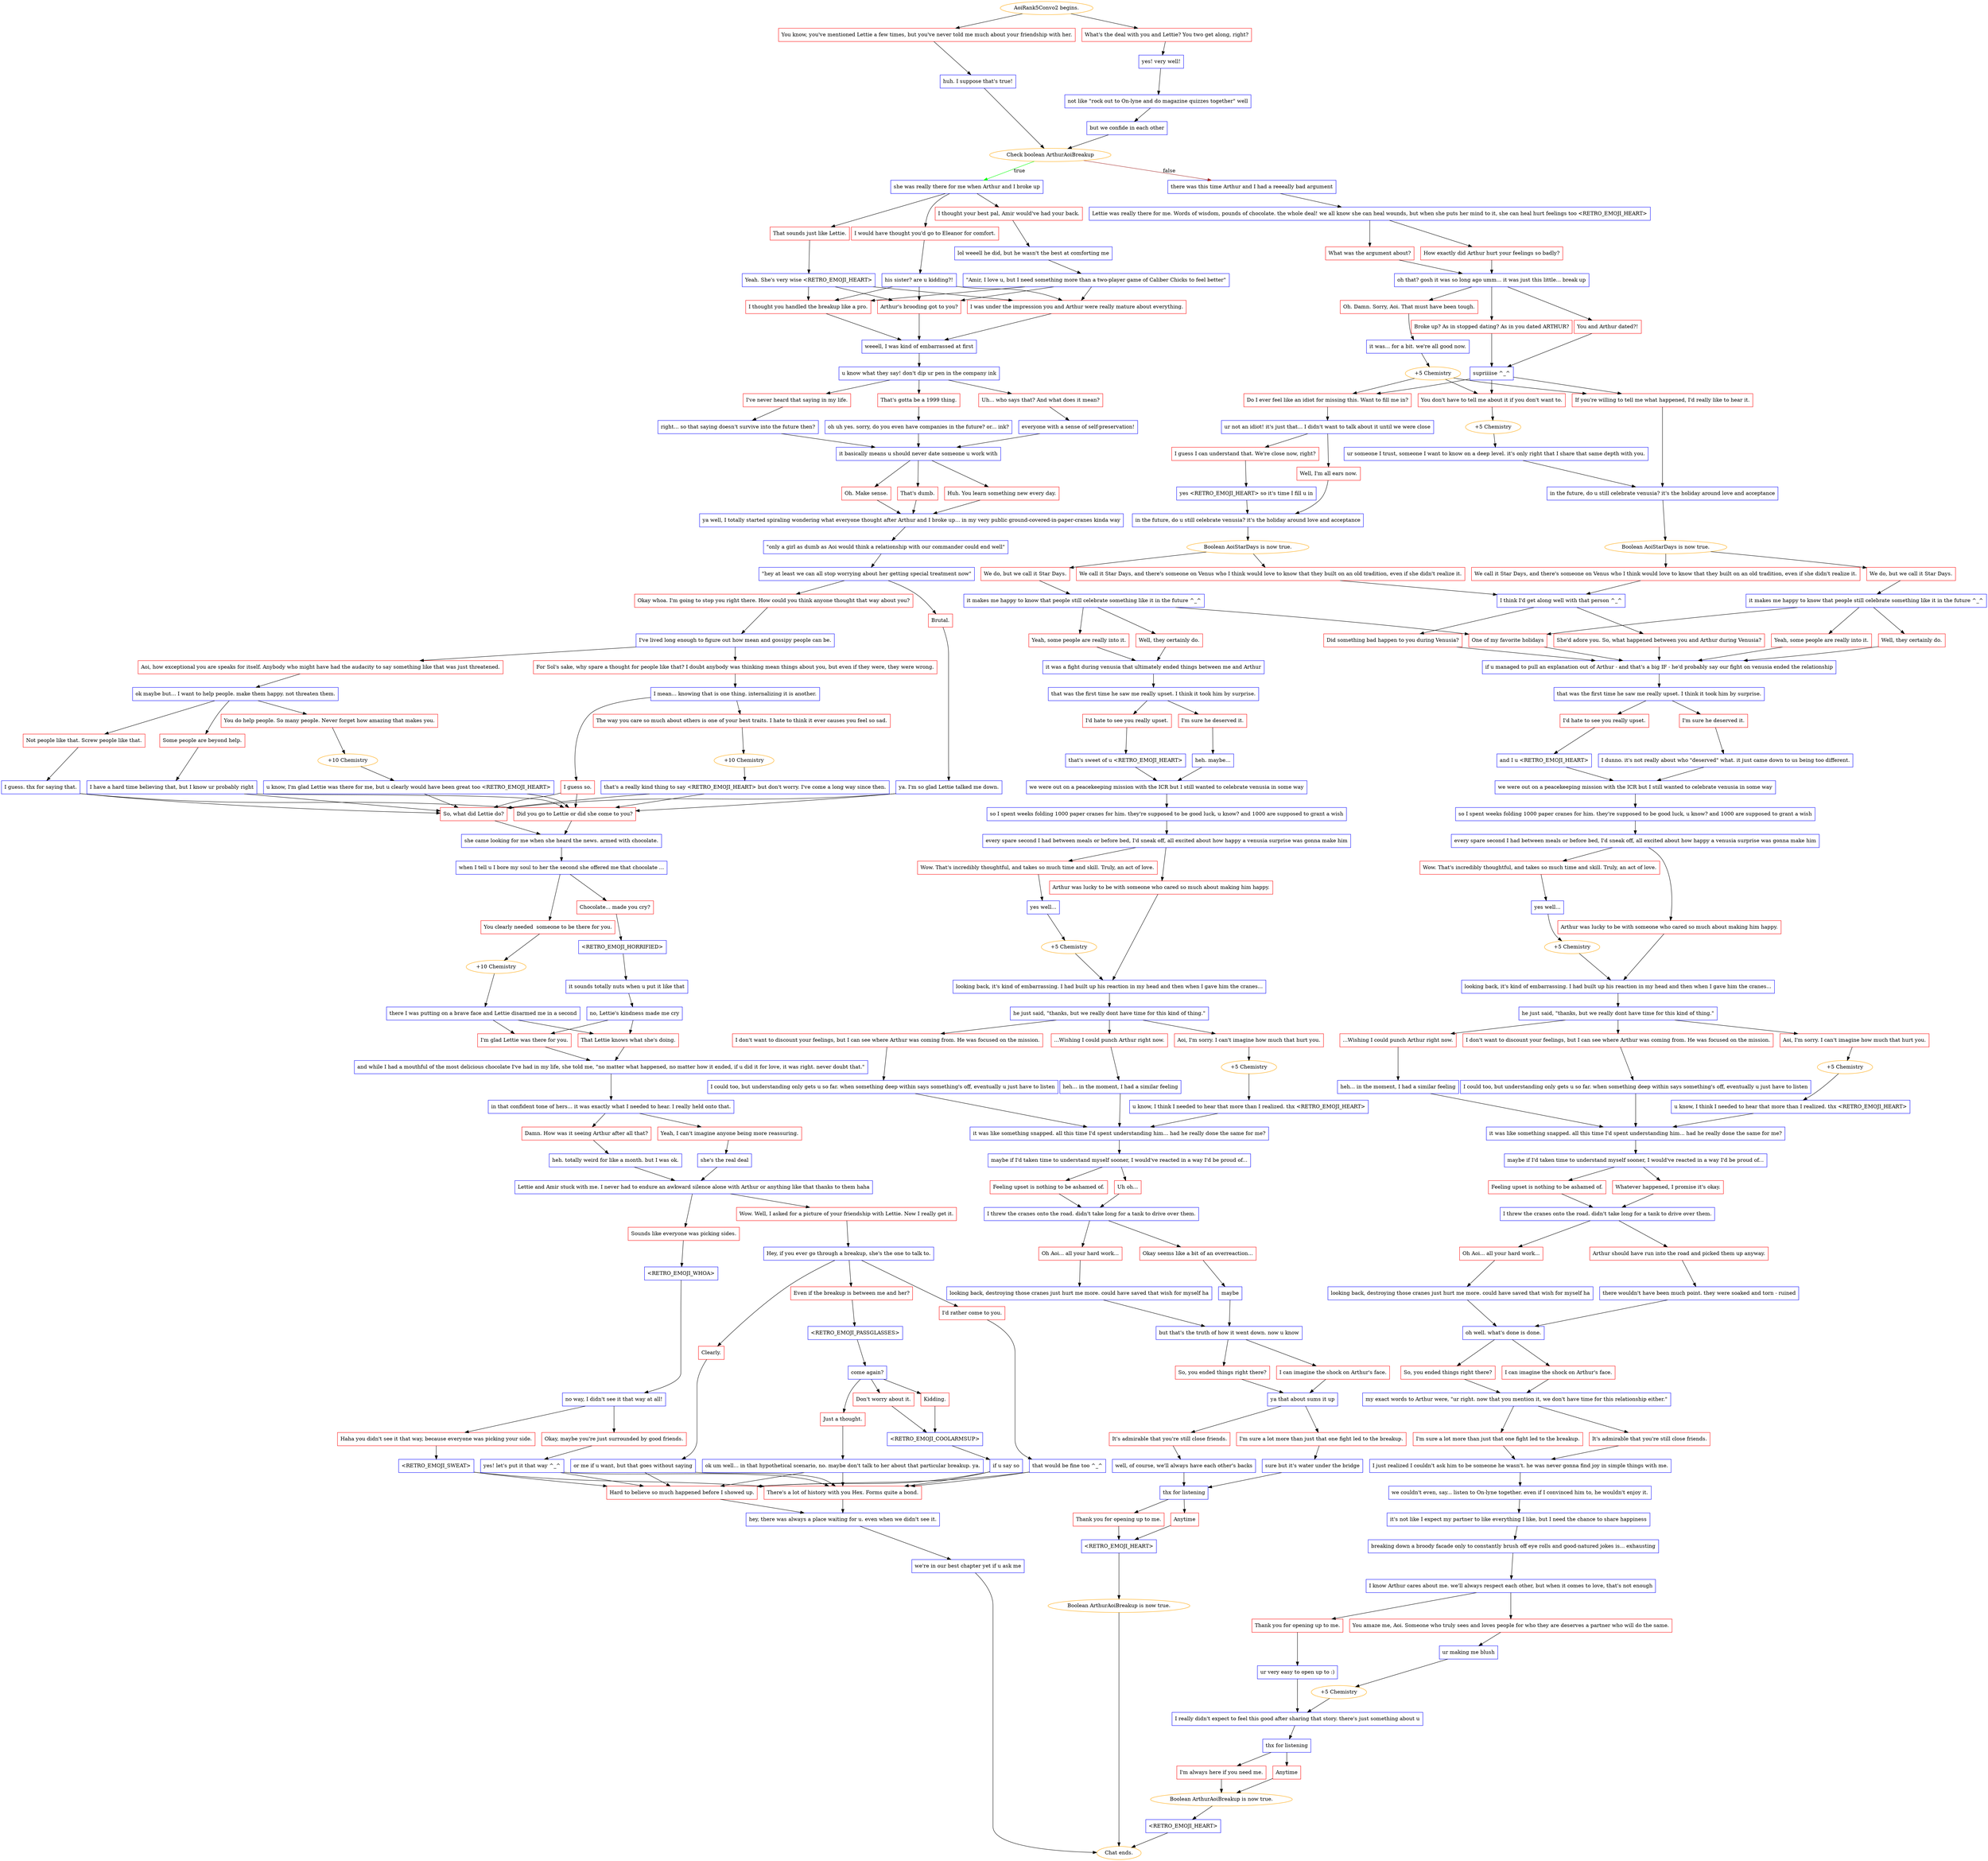 digraph {
	"AoiRank5Convo2 begins." [color=orange];
		"AoiRank5Convo2 begins." -> j3541958629;
		"AoiRank5Convo2 begins." -> j2377487089;
	j3541958629 [label="You know, you've mentioned Lettie a few times, but you've never told me much about your friendship with her.",shape=box,color=red];
		j3541958629 -> j82945976;
	j2377487089 [label="What's the deal with you and Lettie? You two get along, right?",shape=box,color=red];
		j2377487089 -> j663108331;
	j82945976 [label="huh. I suppose that's true!",shape=box,color=blue];
		j82945976 -> j3878575433;
	j663108331 [label="yes! very well!",shape=box,color=blue];
		j663108331 -> j771148642;
	j3878575433 [label="Check boolean ArthurAoiBreakup",color=orange];
		j3878575433 -> j2057776486 [label=true,color=green];
		j3878575433 -> j3121249741 [label=false,color=brown];
	j771148642 [label="not like \"rock out to On-lyne and do magazine quizzes together\" well",shape=box,color=blue];
		j771148642 -> j439101588;
	j2057776486 [label="she was really there for me when Arthur and I broke up",shape=box,color=blue];
		j2057776486 -> j82132329;
		j2057776486 -> j3712774028;
		j2057776486 -> j2003210222;
	j3121249741 [label="there was this time Arthur and I had a reeeally bad argument",shape=box,color=blue];
		j3121249741 -> j2631567581;
	j439101588 [label="but we confide in each other",shape=box,color=blue];
		j439101588 -> j3878575433;
	j82132329 [label="I would have thought you'd go to Eleanor for comfort.",shape=box,color=red];
		j82132329 -> j233771513;
	j3712774028 [label="I thought your best pal, Amir would've had your back.",shape=box,color=red];
		j3712774028 -> j3113368007;
	j2003210222 [label="That sounds just like Lettie.",shape=box,color=red];
		j2003210222 -> j1165205302;
	j2631567581 [label="Lettie was really there for me. Words of wisdom, pounds of chocolate. the whole deal! we all know she can heal wounds, but when she puts her mind to it, she can heal hurt feelings too <RETRO_EMOJI_HEART>",shape=box,color=blue];
		j2631567581 -> j1295317082;
		j2631567581 -> j2772131851;
	j233771513 [label="his sister? are u kidding?!",shape=box,color=blue];
		j233771513 -> j4132265516;
		j233771513 -> j3256788763;
		j233771513 -> j786119624;
	j3113368007 [label="lol weeell he did, but he wasn't the best at comforting me",shape=box,color=blue];
		j3113368007 -> j135344543;
	j1165205302 [label="Yeah. She's very wise <RETRO_EMOJI_HEART>",shape=box,color=blue];
		j1165205302 -> j4132265516;
		j1165205302 -> j3256788763;
		j1165205302 -> j786119624;
	j1295317082 [label="What was the argument about?",shape=box,color=red];
		j1295317082 -> j2309496365;
	j2772131851 [label="How exactly did Arthur hurt your feelings so badly?",shape=box,color=red];
		j2772131851 -> j2309496365;
	j4132265516 [label="Arthur's brooding got to you?",shape=box,color=red];
		j4132265516 -> j3798122394;
	j3256788763 [label="I thought you handled the breakup like a pro.",shape=box,color=red];
		j3256788763 -> j3798122394;
	j786119624 [label="I was under the impression you and Arthur were really mature about everything.",shape=box,color=red];
		j786119624 -> j3798122394;
	j135344543 [label="\"Amir, I love u, but I need something more than a two-player game of Caliber Chicks to feel better\"",shape=box,color=blue];
		j135344543 -> j4132265516;
		j135344543 -> j3256788763;
		j135344543 -> j786119624;
	j2309496365 [label="oh that? gosh it was so long ago umm... it was just this little... break up",shape=box,color=blue];
		j2309496365 -> j915016309;
		j2309496365 -> j3043008709;
		j2309496365 -> j3435775381;
	j3798122394 [label="weeell, I was kind of embarrassed at first",shape=box,color=blue];
		j3798122394 -> j2702400879;
	j915016309 [label="You and Arthur dated?!",shape=box,color=red];
		j915016309 -> j1422623855;
	j3043008709 [label="Broke up? As in stopped dating? As in you dated ARTHUR?",shape=box,color=red];
		j3043008709 -> j1422623855;
	j3435775381 [label="Oh. Damn. Sorry, Aoi. That must have been tough.",shape=box,color=red];
		j3435775381 -> j2540438518;
	j2702400879 [label="u know what they say! don't dip ur pen in the company ink",shape=box,color=blue];
		j2702400879 -> j3843254089;
		j2702400879 -> j2556284826;
		j2702400879 -> j4246096855;
	j1422623855 [label="supriiiise ^_^",shape=box,color=blue];
		j1422623855 -> j614834253;
		j1422623855 -> j1920801128;
		j1422623855 -> j3460790678;
	j2540438518 [label="it was... for a bit. we're all good now.",shape=box,color=blue];
		j2540438518 -> j4253216978;
	j3843254089 [label="I've never heard that saying in my life.",shape=box,color=red];
		j3843254089 -> j3429259270;
	j2556284826 [label="That's gotta be a 1999 thing.",shape=box,color=red];
		j2556284826 -> j3483719124;
	j4246096855 [label="Uh... who says that? And what does it mean?",shape=box,color=red];
		j4246096855 -> j1313067671;
	j614834253 [label="You don't have to tell me about it if you don't want to.",shape=box,color=red];
		j614834253 -> j3695049378;
	j1920801128 [label="If you're willing to tell me what happened, I'd really like to hear it.",shape=box,color=red];
		j1920801128 -> j1863686678;
	j3460790678 [label="Do I ever feel like an idiot for missing this. Want to fill me in?",shape=box,color=red];
		j3460790678 -> j3573645355;
	j4253216978 [label="+5 Chemistry",color=orange];
		j4253216978 -> j614834253;
		j4253216978 -> j1920801128;
		j4253216978 -> j3460790678;
	j3429259270 [label="right... so that saying doesn't survive into the future then?",shape=box,color=blue];
		j3429259270 -> j1264707244;
	j3483719124 [label="oh uh yes. sorry, do you even have companies in the future? or... ink?",shape=box,color=blue];
		j3483719124 -> j1264707244;
	j1313067671 [label="everyone with a sense of self-preservation!",shape=box,color=blue];
		j1313067671 -> j1264707244;
	j3695049378 [label="+5 Chemistry",color=orange];
		j3695049378 -> j3978566744;
	j1863686678 [label="in the future, do u still celebrate venusia? it's the holiday around love and acceptance",shape=box,color=blue];
		j1863686678 -> j4226856760;
	j3573645355 [label="ur not an idiot! it's just that... I didn't want to talk about it until we were close",shape=box,color=blue];
		j3573645355 -> j553739757;
		j3573645355 -> j3018946817;
	j1264707244 [label="it basically means u should never date someone u work with",shape=box,color=blue];
		j1264707244 -> j2484651349;
		j1264707244 -> j2539880733;
		j1264707244 -> j1159911952;
	j3978566744 [label="ur someone I trust, someone I want to know on a deep level. it's only right that I share that same depth with you.",shape=box,color=blue];
		j3978566744 -> j1863686678;
	j4226856760 [label="Boolean AoiStarDays is now true.",color=orange];
		j4226856760 -> j1788708980;
		j4226856760 -> j293792118;
	j553739757 [label="Well, I'm all ears now.",shape=box,color=red];
		j553739757 -> j2813561681;
	j3018946817 [label="I guess I can understand that. We're close now, right?",shape=box,color=red];
		j3018946817 -> j316532617;
	j2484651349 [label="Oh. Make sense.",shape=box,color=red];
		j2484651349 -> j2202642370;
	j2539880733 [label="That's dumb.",shape=box,color=red];
		j2539880733 -> j2202642370;
	j1159911952 [label="Huh. You learn something new every day.",shape=box,color=red];
		j1159911952 -> j2202642370;
	j1788708980 [label="We do, but we call it Star Days.",shape=box,color=red];
		j1788708980 -> j805010610;
	j293792118 [label="We call it Star Days, and there's someone on Venus who I think would love to know that they built on an old tradition, even if she didn't realize it.",shape=box,color=red];
		j293792118 -> j4168309754;
	j2813561681 [label="in the future, do u still celebrate venusia? it's the holiday around love and acceptance",shape=box,color=blue];
		j2813561681 -> j3431366332;
	j316532617 [label="yes <RETRO_EMOJI_HEART> so it's time I fill u in",shape=box,color=blue];
		j316532617 -> j2813561681;
	j2202642370 [label="ya well, I totally started spiraling wondering what everyone thought after Arthur and I broke up... in my very public ground-covered-in-paper-cranes kinda way",shape=box,color=blue];
		j2202642370 -> j796019742;
	j805010610 [label="it makes me happy to know that people still celebrate something like it in the future ^_^",shape=box,color=blue];
		j805010610 -> j971780509;
		j805010610 -> j1303744766;
		j805010610 -> j3583638144;
	j4168309754 [label="I think I'd get along well with that person ^_^",shape=box,color=blue];
		j4168309754 -> j2901823386;
		j4168309754 -> j3736072170;
	j3431366332 [label="Boolean AoiStarDays is now true.",color=orange];
		j3431366332 -> j3203482708;
		j3431366332 -> j59521919;
	j796019742 [label="\"only a girl as dumb as Aoi would think a relationship with our commander could end well\"",shape=box,color=blue];
		j796019742 -> j636330940;
	j971780509 [label="Well, they certainly do.",shape=box,color=red];
		j971780509 -> j108512879;
	j1303744766 [label="Yeah, some people are really into it.",shape=box,color=red];
		j1303744766 -> j108512879;
	j3583638144 [label="One of my favorite holidays",shape=box,color=red];
		j3583638144 -> j108512879;
	j2901823386 [label="She'd adore you. So, what happened between you and Arthur during Venusia?",shape=box,color=red];
		j2901823386 -> j108512879;
	j3736072170 [label="Did something bad happen to you during Venusia?",shape=box,color=red];
		j3736072170 -> j108512879;
	j3203482708 [label="We call it Star Days, and there's someone on Venus who I think would love to know that they built on an old tradition, even if she didn't realize it.",shape=box,color=red];
		j3203482708 -> j4168309754;
	j59521919 [label="We do, but we call it Star Days.",shape=box,color=red];
		j59521919 -> j1647021663;
	j636330940 [label="\"hey at least we can all stop worrying about her getting special treatment now\"",shape=box,color=blue];
		j636330940 -> j1189026508;
		j636330940 -> j2432389759;
	j108512879 [label="if u managed to pull an explanation out of Arthur - and that's a big IF - he'd probably say our fight on venusia ended the relationship",shape=box,color=blue];
		j108512879 -> j3631284176;
	j1647021663 [label="it makes me happy to know that people still celebrate something like it in the future ^_^",shape=box,color=blue];
		j1647021663 -> j3583638144;
		j1647021663 -> j2369994744;
		j1647021663 -> j2945863483;
	j1189026508 [label="Okay whoa. I'm going to stop you right there. How could you think anyone thought that way about you?",shape=box,color=red];
		j1189026508 -> j1837145314;
	j2432389759 [label="Brutal.",shape=box,color=red];
		j2432389759 -> j3178848474;
	j3631284176 [label="that was the first time he saw me really upset. I think it took him by surprise.",shape=box,color=blue];
		j3631284176 -> j2653589413;
		j3631284176 -> j4239742666;
	j2369994744 [label="Yeah, some people are really into it.",shape=box,color=red];
		j2369994744 -> j689168145;
	j2945863483 [label="Well, they certainly do.",shape=box,color=red];
		j2945863483 -> j689168145;
	j1837145314 [label="I've lived long enough to figure out how mean and gossipy people can be.",shape=box,color=blue];
		j1837145314 -> j2875052045;
		j1837145314 -> j1928286256;
	j3178848474 [label="ya. I'm so glad Lettie talked me down.",shape=box,color=blue];
		j3178848474 -> j72326577;
		j3178848474 -> j3170042767;
	j2653589413 [label="I'd hate to see you really upset.",shape=box,color=red];
		j2653589413 -> j1171783190;
	j4239742666 [label="I'm sure he deserved it.",shape=box,color=red];
		j4239742666 -> j2694291768;
	j689168145 [label="it was a fight during venusia that ultimately ended things between me and Arthur",shape=box,color=blue];
		j689168145 -> j970397239;
	j2875052045 [label="For Sol's sake, why spare a thought for people like that? I doubt anybody was thinking mean things about you, but even if they were, they were wrong.",shape=box,color=red];
		j2875052045 -> j498254438;
	j1928286256 [label="Aoi, how exceptional you are speaks for itself. Anybody who might have had the audacity to say something like that was just threatened.",shape=box,color=red];
		j1928286256 -> j442873512;
	j72326577 [label="Did you go to Lettie or did she come to you?",shape=box,color=red];
		j72326577 -> j2107221964;
	j3170042767 [label="So, what did Lettie do?",shape=box,color=red];
		j3170042767 -> j2107221964;
	j1171783190 [label="and I u <RETRO_EMOJI_HEART>",shape=box,color=blue];
		j1171783190 -> j451351052;
	j2694291768 [label="I dunno. it's not really about who \"deserved\" what. it just came down to us being too different.",shape=box,color=blue];
		j2694291768 -> j451351052;
	j970397239 [label="that was the first time he saw me really upset. I think it took him by surprise.",shape=box,color=blue];
		j970397239 -> j2111969140;
		j970397239 -> j3350661725;
	j498254438 [label="I mean... knowing that is one thing. internalizing it is another.",shape=box,color=blue];
		j498254438 -> j1738330121;
		j498254438 -> j872970951;
	j442873512 [label="ok maybe but... I want to help people. make them happy. not threaten them.",shape=box,color=blue];
		j442873512 -> j192449190;
		j442873512 -> j18343645;
		j442873512 -> j4191699566;
	j2107221964 [label="she came looking for me when she heard the news. armed with chocolate.",shape=box,color=blue];
		j2107221964 -> j4142594715;
	j451351052 [label="we were out on a peacekeeping mission with the ICR but I still wanted to celebrate venusia in some way",shape=box,color=blue];
		j451351052 -> j282149533;
	j2111969140 [label="I'd hate to see you really upset.",shape=box,color=red];
		j2111969140 -> j3974150156;
	j3350661725 [label="I'm sure he deserved it.",shape=box,color=red];
		j3350661725 -> j3037208379;
	j1738330121 [label="The way you care so much about others is one of your best traits. I hate to think it ever causes you feel so sad.",shape=box,color=red];
		j1738330121 -> j165079588;
	j872970951 [label="I guess so.",shape=box,color=red];
		j872970951 -> j72326577;
		j872970951 -> j3170042767;
	j192449190 [label="Not people like that. Screw people like that.",shape=box,color=red];
		j192449190 -> j4172193130;
	j18343645 [label="Some people are beyond help.",shape=box,color=red];
		j18343645 -> j945603628;
	j4191699566 [label="You do help people. So many people. Never forget how amazing that makes you.",shape=box,color=red];
		j4191699566 -> j3332905110;
	j4142594715 [label="when I tell u I bore my soul to her the second she offered me that chocolate ...",shape=box,color=blue];
		j4142594715 -> j4137849191;
		j4142594715 -> j1918098458;
	j282149533 [label="so I spent weeks folding 1000 paper cranes for him. they're supposed to be good luck, u know? and 1000 are supposed to grant a wish",shape=box,color=blue];
		j282149533 -> j857073001;
	j3974150156 [label="that's sweet of u <RETRO_EMOJI_HEART>",shape=box,color=blue];
		j3974150156 -> j218106618;
	j3037208379 [label="heh. maybe...",shape=box,color=blue];
		j3037208379 -> j218106618;
	j165079588 [label="+10 Chemistry",color=orange];
		j165079588 -> j4043969393;
	j4172193130 [label="I guess. thx for saying that.",shape=box,color=blue];
		j4172193130 -> j72326577;
		j4172193130 -> j3170042767;
	j945603628 [label="I have a hard time believing that, but I know ur probably right",shape=box,color=blue];
		j945603628 -> j72326577;
		j945603628 -> j3170042767;
	j3332905110 [label="+10 Chemistry",color=orange];
		j3332905110 -> j4197795853;
	j4137849191 [label="You clearly needed  someone to be there for you.",shape=box,color=red];
		j4137849191 -> j1905680488;
	j1918098458 [label="Chocolate... made you cry?",shape=box,color=red];
		j1918098458 -> j3434361892;
	j857073001 [label="every spare second I had between meals or before bed, I'd sneak off, all excited about how happy a venusia surprise was gonna make him",shape=box,color=blue];
		j857073001 -> j166652819;
		j857073001 -> j2305651276;
	j218106618 [label="we were out on a peacekeeping mission with the ICR but I still wanted to celebrate venusia in some way",shape=box,color=blue];
		j218106618 -> j3859026197;
	j4043969393 [label="that's a really kind thing to say <RETRO_EMOJI_HEART> but don't worry. I've come a long way since then.",shape=box,color=blue];
		j4043969393 -> j72326577;
		j4043969393 -> j3170042767;
	j4197795853 [label="u know, I'm glad Lettie was there for me, but u clearly would have been great too <RETRO_EMOJI_HEART>",shape=box,color=blue];
		j4197795853 -> j72326577;
		j4197795853 -> j3170042767;
	j1905680488 [label="+10 Chemistry",color=orange];
		j1905680488 -> j405777561;
	j3434361892 [label="<RETRO_EMOJI_HORRIFIED>",shape=box,color=blue];
		j3434361892 -> j2012117617;
	j166652819 [label="Wow. That's incredibly thoughtful, and takes so much time and skill. Truly, an act of love.",shape=box,color=red];
		j166652819 -> j1378909819;
	j2305651276 [label="Arthur was lucky to be with someone who cared so much about making him happy.",shape=box,color=red];
		j2305651276 -> j1939423181;
	j3859026197 [label="so I spent weeks folding 1000 paper cranes for him. they're supposed to be good luck, u know? and 1000 are supposed to grant a wish",shape=box,color=blue];
		j3859026197 -> j628879775;
	j405777561 [label="there I was putting on a brave face and Lettie disarmed me in a second",shape=box,color=blue];
		j405777561 -> j3075388055;
		j405777561 -> j47334135;
	j2012117617 [label="it sounds totally nuts when u put it like that",shape=box,color=blue];
		j2012117617 -> j3755021454;
	j1378909819 [label="yes well...",shape=box,color=blue];
		j1378909819 -> j2115293952;
	j1939423181 [label="looking back, it's kind of embarrassing. I had built up his reaction in my head and then when I gave him the cranes...",shape=box,color=blue];
		j1939423181 -> j1325575065;
	j628879775 [label="every spare second I had between meals or before bed, I'd sneak off, all excited about how happy a venusia surprise was gonna make him",shape=box,color=blue];
		j628879775 -> j4133325933;
		j628879775 -> j3259096222;
	j3075388055 [label="I'm glad Lettie was there for you.",shape=box,color=red];
		j3075388055 -> j4044139455;
	j47334135 [label="That Lettie knows what she's doing.",shape=box,color=red];
		j47334135 -> j4044139455;
	j3755021454 [label="no, Lettie's kindness made me cry",shape=box,color=blue];
		j3755021454 -> j3075388055;
		j3755021454 -> j47334135;
	j2115293952 [label="+5 Chemistry",color=orange];
		j2115293952 -> j1939423181;
	j1325575065 [label="he just said, \"thanks, but we really dont have time for this kind of thing.\"",shape=box,color=blue];
		j1325575065 -> j2692729069;
		j1325575065 -> j268424091;
		j1325575065 -> j1229788920;
	j4133325933 [label="Arthur was lucky to be with someone who cared so much about making him happy.",shape=box,color=red];
		j4133325933 -> j2199246578;
	j3259096222 [label="Wow. That's incredibly thoughtful, and takes so much time and skill. Truly, an act of love.",shape=box,color=red];
		j3259096222 -> j525375676;
	j4044139455 [label="and while I had a mouthful of the most delicious chocolate I've had in my life, she told me, \"no matter what happened, no matter how it ended, if u did it for love, it was right. never doubt that.\"",shape=box,color=blue];
		j4044139455 -> j2276358541;
	j2692729069 [label="...Wishing I could punch Arthur right now.",shape=box,color=red];
		j2692729069 -> j1031857325;
	j268424091 [label="Aoi, I'm sorry. I can't imagine how much that hurt you.",shape=box,color=red];
		j268424091 -> j3512422080;
	j1229788920 [label="I don't want to discount your feelings, but I can see where Arthur was coming from. He was focused on the mission.",shape=box,color=red];
		j1229788920 -> j2455788223;
	j2199246578 [label="looking back, it's kind of embarrassing. I had built up his reaction in my head and then when I gave him the cranes...",shape=box,color=blue];
		j2199246578 -> j828249656;
	j525375676 [label="yes well...",shape=box,color=blue];
		j525375676 -> j3793133733;
	j2276358541 [label="in that confident tone of hers... it was exactly what I needed to hear. I really held onto that.",shape=box,color=blue];
		j2276358541 -> j2825931731;
		j2276358541 -> j452644445;
	j1031857325 [label="heh... in the moment, I had a similar feeling",shape=box,color=blue];
		j1031857325 -> j811033093;
	j3512422080 [label="+5 Chemistry",color=orange];
		j3512422080 -> j4026951581;
	j2455788223 [label="I could too, but understanding only gets u so far. when something deep within says something's off, eventually u just have to listen",shape=box,color=blue];
		j2455788223 -> j811033093;
	j828249656 [label="he just said, \"thanks, but we really dont have time for this kind of thing.\"",shape=box,color=blue];
		j828249656 -> j4192658393;
		j828249656 -> j640607332;
		j828249656 -> j965380186;
	j3793133733 [label="+5 Chemistry",color=orange];
		j3793133733 -> j2199246578;
	j2825931731 [label="Damn. How was it seeing Arthur after all that?",shape=box,color=red];
		j2825931731 -> j1095029271;
	j452644445 [label="Yeah, I can't imagine anyone being more reassuring.",shape=box,color=red];
		j452644445 -> j397859214;
	j811033093 [label="it was like something snapped. all this time I'd spent understanding him... had he really done the same for me?",shape=box,color=blue];
		j811033093 -> j941488892;
	j4026951581 [label="u know, I think I needed to hear that more than I realized. thx <RETRO_EMOJI_HEART>",shape=box,color=blue];
		j4026951581 -> j811033093;
	j4192658393 [label="I don't want to discount your feelings, but I can see where Arthur was coming from. He was focused on the mission.",shape=box,color=red];
		j4192658393 -> j3945663589;
	j640607332 [label="Aoi, I'm sorry. I can't imagine how much that hurt you.",shape=box,color=red];
		j640607332 -> j586362015;
	j965380186 [label="...Wishing I could punch Arthur right now.",shape=box,color=red];
		j965380186 -> j1499470951;
	j1095029271 [label="heh. totally weird for like a month. but I was ok.",shape=box,color=blue];
		j1095029271 -> j1458231772;
	j397859214 [label="she's the real deal",shape=box,color=blue];
		j397859214 -> j1458231772;
	j941488892 [label="maybe if I'd taken time to understand myself sooner, I would've reacted in a way I'd be proud of...",shape=box,color=blue];
		j941488892 -> j3054837966;
		j941488892 -> j2236969624;
	j3945663589 [label="I could too, but understanding only gets u so far. when something deep within says something's off, eventually u just have to listen",shape=box,color=blue];
		j3945663589 -> j3450477878;
	j586362015 [label="+5 Chemistry",color=orange];
		j586362015 -> j1157730710;
	j1499470951 [label="heh... in the moment, I had a similar feeling",shape=box,color=blue];
		j1499470951 -> j3450477878;
	j1458231772 [label="Lettie and Amir stuck with me. I never had to endure an awkward silence alone with Arthur or anything like that thanks to them haha",shape=box,color=blue];
		j1458231772 -> j952940044;
		j1458231772 -> j3223684957;
	j3054837966 [label="Feeling upset is nothing to be ashamed of.",shape=box,color=red];
		j3054837966 -> j4054458349;
	j2236969624 [label="Whatever happened, I promise it's okay.",shape=box,color=red];
		j2236969624 -> j4054458349;
	j3450477878 [label="it was like something snapped. all this time I'd spent understanding him... had he really done the same for me?",shape=box,color=blue];
		j3450477878 -> j1189133703;
	j1157730710 [label="u know, I think I needed to hear that more than I realized. thx <RETRO_EMOJI_HEART>",shape=box,color=blue];
		j1157730710 -> j3450477878;
	j952940044 [label="Wow. Well, I asked for a picture of your friendship with Lettie. Now I really get it.",shape=box,color=red];
		j952940044 -> j3161004896;
	j3223684957 [label="Sounds like everyone was picking sides.",shape=box,color=red];
		j3223684957 -> j874129660;
	j4054458349 [label="I threw the cranes onto the road. didn't take long for a tank to drive over them.",shape=box,color=blue];
		j4054458349 -> j2494960242;
		j4054458349 -> j510211087;
	j1189133703 [label="maybe if I'd taken time to understand myself sooner, I would've reacted in a way I'd be proud of...",shape=box,color=blue];
		j1189133703 -> j3045592181;
		j1189133703 -> j1980787670;
	j3161004896 [label="Hey, if you ever go through a breakup, she's the one to talk to.",shape=box,color=blue];
		j3161004896 -> j2300577787;
		j3161004896 -> j1865145938;
		j3161004896 -> j1451975180;
	j874129660 [label="<RETRO_EMOJI_WHOA>",shape=box,color=blue];
		j874129660 -> j3399603640;
	j2494960242 [label="Oh Aoi... all your hard work...",shape=box,color=red];
		j2494960242 -> j3842594004;
	j510211087 [label="Arthur should have run into the road and picked them up anyway.",shape=box,color=red];
		j510211087 -> j353997204;
	j3045592181 [label="Feeling upset is nothing to be ashamed of.",shape=box,color=red];
		j3045592181 -> j3656464546;
	j1980787670 [label="Uh oh...",shape=box,color=red];
		j1980787670 -> j3656464546;
	j2300577787 [label="Even if the breakup is between me and her?",shape=box,color=red];
		j2300577787 -> j3385550431;
	j1865145938 [label="I'd rather come to you.",shape=box,color=red];
		j1865145938 -> j178678281;
	j1451975180 [label="Clearly.",shape=box,color=red];
		j1451975180 -> j2031530624;
	j3399603640 [label="no way, I didn't see it that way at all!",shape=box,color=blue];
		j3399603640 -> j2372105277;
		j3399603640 -> j1297684433;
	j3842594004 [label="looking back, destroying those cranes just hurt me more. could have saved that wish for myself ha",shape=box,color=blue];
		j3842594004 -> j2900854457;
	j353997204 [label="there wouldn't have been much point. they were soaked and torn - ruined",shape=box,color=blue];
		j353997204 -> j2900854457;
	j3656464546 [label="I threw the cranes onto the road. didn't take long for a tank to drive over them.",shape=box,color=blue];
		j3656464546 -> j1979849840;
		j3656464546 -> j1634690903;
	j3385550431 [label="<RETRO_EMOJI_PASSGLASSES>",shape=box,color=blue];
		j3385550431 -> j3633048155;
	j178678281 [label="that would be fine too ^_^",shape=box,color=blue];
		j178678281 -> j2690471042;
		j178678281 -> j1374280376;
	j2031530624 [label="or me if u want, but that goes without saying",shape=box,color=blue];
		j2031530624 -> j2690471042;
		j2031530624 -> j1374280376;
	j2372105277 [label="Haha you didn't see it that way, because everyone was picking your side.",shape=box,color=red];
		j2372105277 -> j105254869;
	j1297684433 [label="Okay, maybe you're just surrounded by good friends.",shape=box,color=red];
		j1297684433 -> j300555836;
	j2900854457 [label="oh well. what's done is done.",shape=box,color=blue];
		j2900854457 -> j3052735868;
		j2900854457 -> j2840340680;
	j1979849840 [label="Oh Aoi... all your hard work...",shape=box,color=red];
		j1979849840 -> j1914584956;
	j1634690903 [label="Okay seems like a bit of an overreaction...",shape=box,color=red];
		j1634690903 -> j2652957566;
	j3633048155 [label="come again?",shape=box,color=blue];
		j3633048155 -> j3507589942;
		j3633048155 -> j2586196031;
		j3633048155 -> j895013349;
	j2690471042 [label="There's a lot of history with you Hex. Forms quite a bond.",shape=box,color=red];
		j2690471042 -> j2036221963;
	j1374280376 [label="Hard to believe so much happened before I showed up.",shape=box,color=red];
		j1374280376 -> j2036221963;
	j105254869 [label="<RETRO_EMOJI_SWEAT>",shape=box,color=blue];
		j105254869 -> j2690471042;
		j105254869 -> j1374280376;
	j300555836 [label="yes! let's put it that way ^_^",shape=box,color=blue];
		j300555836 -> j2690471042;
		j300555836 -> j1374280376;
	j3052735868 [label="So, you ended things right there?",shape=box,color=red];
		j3052735868 -> j3928733029;
	j2840340680 [label="I can imagine the shock on Arthur's face.",shape=box,color=red];
		j2840340680 -> j3928733029;
	j1914584956 [label="looking back, destroying those cranes just hurt me more. could have saved that wish for myself ha",shape=box,color=blue];
		j1914584956 -> j3444524572;
	j2652957566 [label="maybe",shape=box,color=blue];
		j2652957566 -> j3444524572;
	j3507589942 [label="Just a thought.",shape=box,color=red];
		j3507589942 -> j1792109375;
	j2586196031 [label="Kidding.",shape=box,color=red];
		j2586196031 -> j3714983910;
	j895013349 [label="Don't worry about it.",shape=box,color=red];
		j895013349 -> j3714983910;
	j2036221963 [label="hey, there was always a place waiting for u. even when we didn't see it.",shape=box,color=blue];
		j2036221963 -> j1945545842;
	j3928733029 [label="my exact words to Arthur were, \"ur right. now that you mention it, we don't have time for this relationship either.\"",shape=box,color=blue];
		j3928733029 -> j941351653;
		j3928733029 -> j3953360322;
	j3444524572 [label="but that's the truth of how it went down. now u know",shape=box,color=blue];
		j3444524572 -> j2652745365;
		j3444524572 -> j1343626015;
	j1792109375 [label="ok um well... in that hypothetical scenario, no. maybe don't talk to her about that particular breakup. ya.",shape=box,color=blue];
		j1792109375 -> j2690471042;
		j1792109375 -> j1374280376;
	j3714983910 [label="<RETRO_EMOJI_COOLARMSUP>",shape=box,color=blue];
		j3714983910 -> j1028462791;
	j1945545842 [label="we're in our best chapter yet if u ask me",shape=box,color=blue];
		j1945545842 -> "Chat ends.";
	j941351653 [label="It's admirable that you're still close friends.",shape=box,color=red];
		j941351653 -> j2284388558;
	j3953360322 [label="I'm sure a lot more than just that one fight led to the breakup.",shape=box,color=red];
		j3953360322 -> j2284388558;
	j2652745365 [label="So, you ended things right there?",shape=box,color=red];
		j2652745365 -> j1850284801;
	j1343626015 [label="I can imagine the shock on Arthur's face.",shape=box,color=red];
		j1343626015 -> j1850284801;
	j1028462791 [label="if u say so",shape=box,color=blue];
		j1028462791 -> j2690471042;
		j1028462791 -> j1374280376;
	"Chat ends." [color=orange];
	j2284388558 [label="I just realized I couldn't ask him to be someone he wasn't. he was never gonna find joy in simple things with me.",shape=box,color=blue];
		j2284388558 -> j1947879643;
	j1850284801 [label="ya that about sums it up",shape=box,color=blue];
		j1850284801 -> j1473696367;
		j1850284801 -> j2727502129;
	j1947879643 [label="we couldn't even, say... listen to On-lyne together. even if I convinced him to, he wouldn't enjoy it.",shape=box,color=blue];
		j1947879643 -> j3979888675;
	j1473696367 [label="It's admirable that you're still close friends.",shape=box,color=red];
		j1473696367 -> j3537200865;
	j2727502129 [label="I'm sure a lot more than just that one fight led to the breakup.",shape=box,color=red];
		j2727502129 -> j405280217;
	j3979888675 [label="it's not like I expect my partner to like everything I like, but I need the chance to share happiness",shape=box,color=blue];
		j3979888675 -> j468127621;
	j3537200865 [label="well, of course, we'll always have each other's backs",shape=box,color=blue];
		j3537200865 -> j360475309;
	j405280217 [label="sure but it's water under the bridge",shape=box,color=blue];
		j405280217 -> j360475309;
	j468127621 [label="breaking down a broody facade only to constantly brush off eye rolls and good-natured jokes is... exhausting",shape=box,color=blue];
		j468127621 -> j887757370;
	j360475309 [label="thx for listening",shape=box,color=blue];
		j360475309 -> j1573971347;
		j360475309 -> j2596392790;
	j887757370 [label="I know Arthur cares about me. we'll always respect each other, but when it comes to love, that's not enough",shape=box,color=blue];
		j887757370 -> j4236496691;
		j887757370 -> j3782232144;
	j1573971347 [label="Anytime",shape=box,color=red];
		j1573971347 -> j1632109606;
	j2596392790 [label="Thank you for opening up to me.",shape=box,color=red];
		j2596392790 -> j1632109606;
	j4236496691 [label="Thank you for opening up to me.",shape=box,color=red];
		j4236496691 -> j4028013382;
	j3782232144 [label="You amaze me, Aoi. Someone who truly sees and loves people for who they are deserves a partner who will do the same.",shape=box,color=red];
		j3782232144 -> j1903615797;
	j1632109606 [label="<RETRO_EMOJI_HEART>",shape=box,color=blue];
		j1632109606 -> j4205574074;
	j4028013382 [label="ur very easy to open up to :)",shape=box,color=blue];
		j4028013382 -> j707126916;
	j1903615797 [label="ur making me blush",shape=box,color=blue];
		j1903615797 -> j584278967;
	j4205574074 [label="Boolean ArthurAoiBreakup is now true.",color=orange];
		j4205574074 -> "Chat ends.";
	j707126916 [label="I really didn't expect to feel this good after sharing that story. there's just something about u",shape=box,color=blue];
		j707126916 -> j1854771827;
	j584278967 [label="+5 Chemistry",color=orange];
		j584278967 -> j707126916;
	j1854771827 [label="thx for listening",shape=box,color=blue];
		j1854771827 -> j1854301725;
		j1854771827 -> j4169908711;
	j1854301725 [label="I'm always here if you need me.",shape=box,color=red];
		j1854301725 -> j2407572271;
	j4169908711 [label="Anytime",shape=box,color=red];
		j4169908711 -> j2407572271;
	j2407572271 [label="Boolean ArthurAoiBreakup is now true.",color=orange];
		j2407572271 -> j1098993356;
	j1098993356 [label="<RETRO_EMOJI_HEART>",shape=box,color=blue];
		j1098993356 -> "Chat ends.";
}